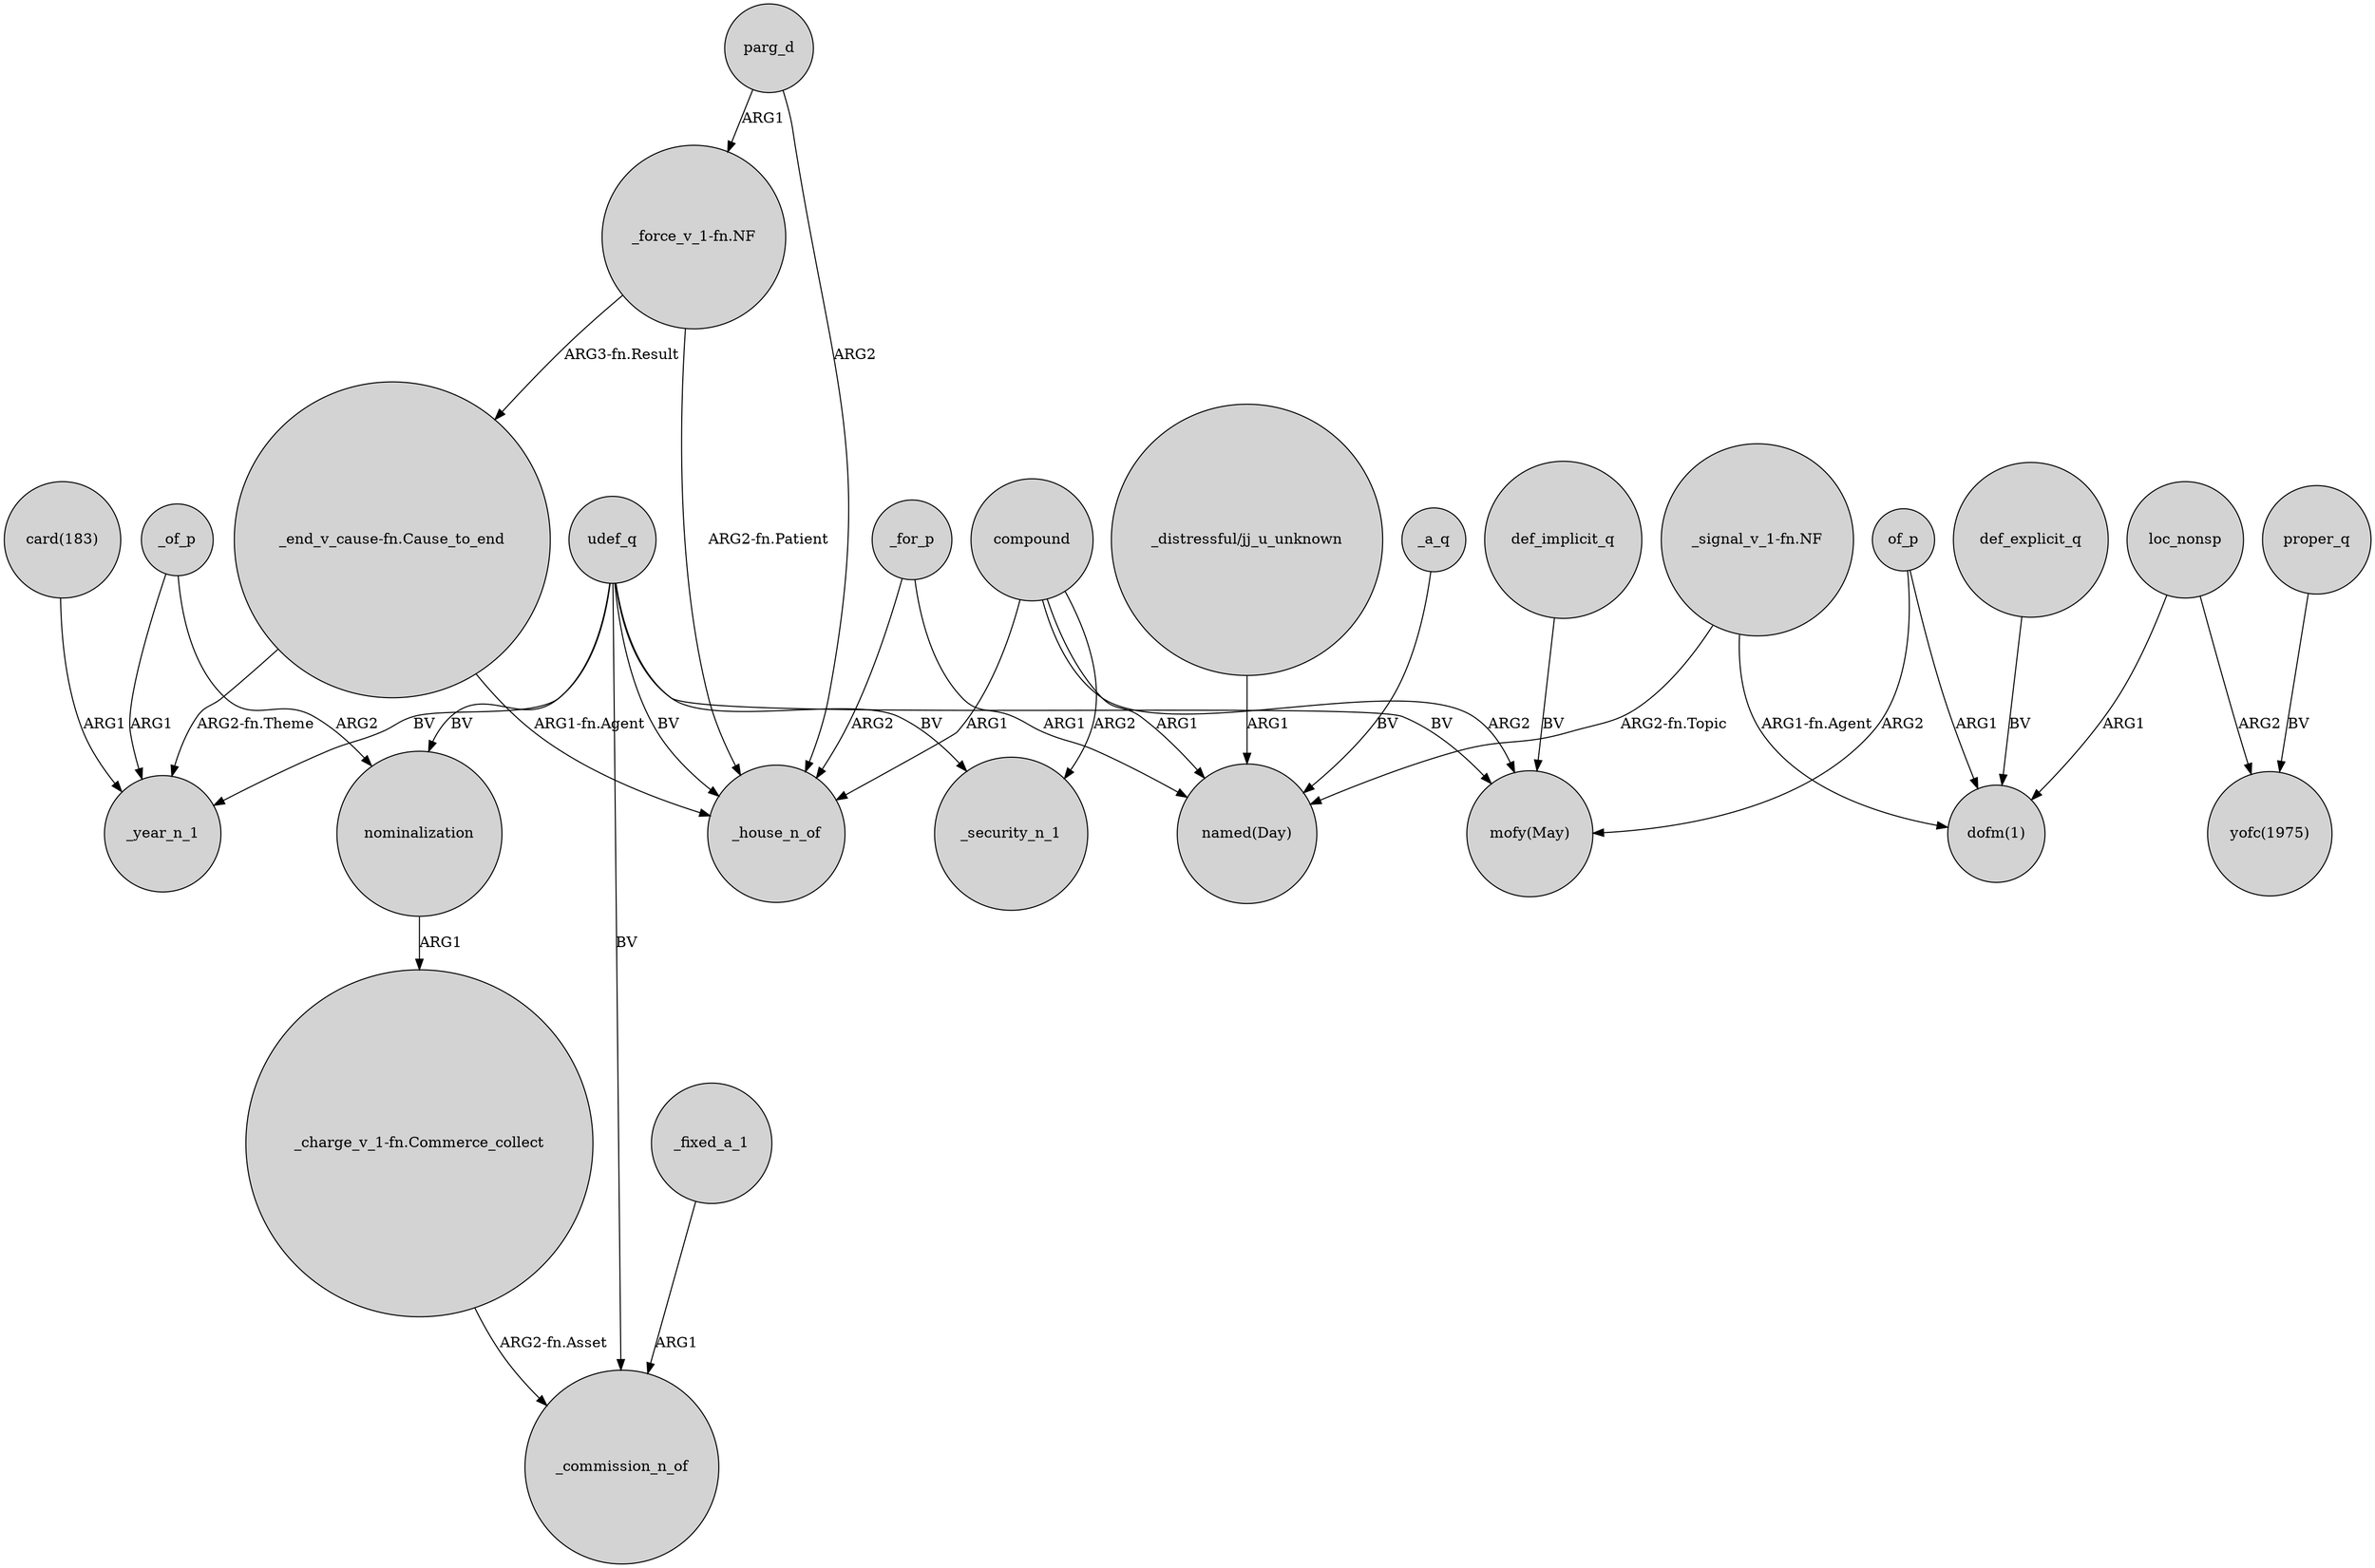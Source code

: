 digraph {
	node [shape=circle style=filled]
	"_charge_v_1-fn.Commerce_collect" -> _commission_n_of [label="ARG2-fn.Asset"]
	loc_nonsp -> "yofc(1975)" [label=ARG2]
	"_signal_v_1-fn.NF" -> "named(Day)" [label="ARG2-fn.Topic"]
	"_distressful/jj_u_unknown" -> "named(Day)" [label=ARG1]
	proper_q -> "yofc(1975)" [label=BV]
	"card(183)" -> _year_n_1 [label=ARG1]
	"_force_v_1-fn.NF" -> "_end_v_cause-fn.Cause_to_end" [label="ARG3-fn.Result"]
	compound -> _security_n_1 [label=ARG2]
	nominalization -> "_charge_v_1-fn.Commerce_collect" [label=ARG1]
	def_implicit_q -> "mofy(May)" [label=BV]
	parg_d -> _house_n_of [label=ARG2]
	compound -> "named(Day)" [label=ARG1]
	_of_p -> _year_n_1 [label=ARG1]
	_a_q -> "named(Day)" [label=BV]
	_for_p -> _house_n_of [label=ARG2]
	compound -> "mofy(May)" [label=ARG2]
	compound -> _house_n_of [label=ARG1]
	_of_p -> nominalization [label=ARG2]
	_for_p -> "named(Day)" [label=ARG1]
	def_explicit_q -> "dofm(1)" [label=BV]
	"_end_v_cause-fn.Cause_to_end" -> _house_n_of [label="ARG1-fn.Agent"]
	parg_d -> "_force_v_1-fn.NF" [label=ARG1]
	udef_q -> nominalization [label=BV]
	of_p -> "dofm(1)" [label=ARG1]
	udef_q -> _commission_n_of [label=BV]
	of_p -> "mofy(May)" [label=ARG2]
	udef_q -> _house_n_of [label=BV]
	udef_q -> _year_n_1 [label=BV]
	"_signal_v_1-fn.NF" -> "dofm(1)" [label="ARG1-fn.Agent"]
	_fixed_a_1 -> _commission_n_of [label=ARG1]
	"_force_v_1-fn.NF" -> _house_n_of [label="ARG2-fn.Patient"]
	loc_nonsp -> "dofm(1)" [label=ARG1]
	"_end_v_cause-fn.Cause_to_end" -> _year_n_1 [label="ARG2-fn.Theme"]
	udef_q -> _security_n_1 [label=BV]
	udef_q -> "mofy(May)" [label=BV]
}
